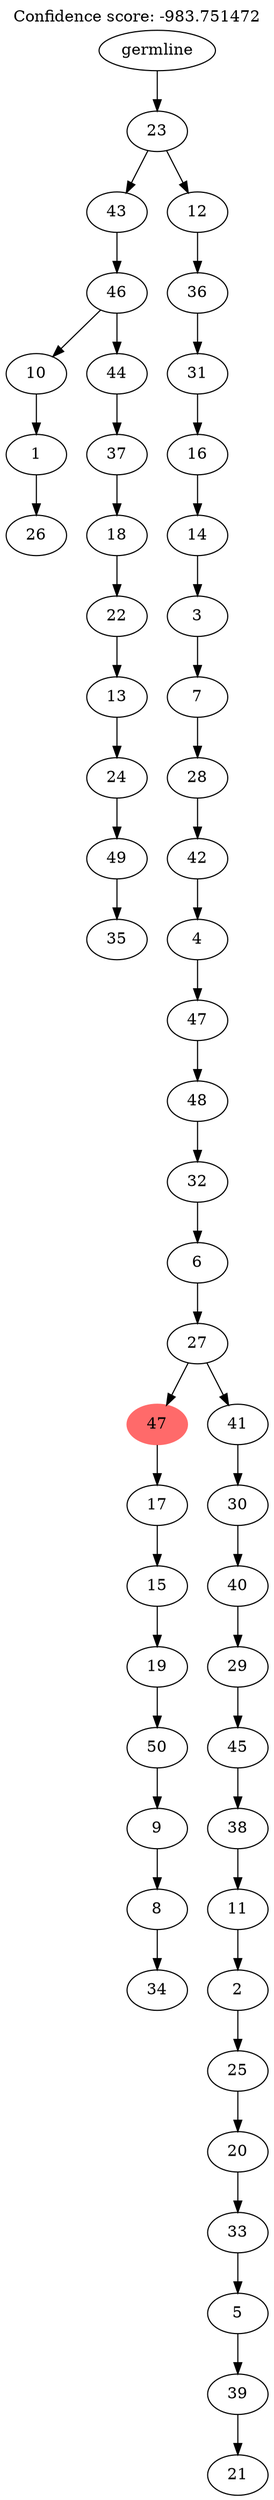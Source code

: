 digraph g {
	"50" -> "51";
	"51" [label="26"];
	"49" -> "50";
	"50" [label="1"];
	"47" -> "48";
	"48" [label="35"];
	"46" -> "47";
	"47" [label="49"];
	"45" -> "46";
	"46" [label="24"];
	"44" -> "45";
	"45" [label="13"];
	"43" -> "44";
	"44" [label="22"];
	"42" -> "43";
	"43" [label="18"];
	"41" -> "42";
	"42" [label="37"];
	"40" -> "41";
	"41" [label="44"];
	"40" -> "49";
	"49" [label="10"];
	"39" -> "40";
	"40" [label="46"];
	"37" -> "38";
	"38" [label="34"];
	"36" -> "37";
	"37" [label="8"];
	"35" -> "36";
	"36" [label="9"];
	"34" -> "35";
	"35" [label="50"];
	"33" -> "34";
	"34" [label="19"];
	"32" -> "33";
	"33" [label="15"];
	"31" -> "32";
	"32" [label="17"];
	"29" -> "30";
	"30" [label="21"];
	"28" -> "29";
	"29" [label="39"];
	"27" -> "28";
	"28" [label="5"];
	"26" -> "27";
	"27" [label="33"];
	"25" -> "26";
	"26" [label="20"];
	"24" -> "25";
	"25" [label="25"];
	"23" -> "24";
	"24" [label="2"];
	"22" -> "23";
	"23" [label="11"];
	"21" -> "22";
	"22" [label="38"];
	"20" -> "21";
	"21" [label="45"];
	"19" -> "20";
	"20" [label="29"];
	"18" -> "19";
	"19" [label="40"];
	"17" -> "18";
	"18" [label="30"];
	"16" -> "17";
	"17" [label="41"];
	"16" -> "31";
	"31" [color=indianred1, style=filled, label="47"];
	"15" -> "16";
	"16" [label="27"];
	"14" -> "15";
	"15" [label="6"];
	"13" -> "14";
	"14" [label="32"];
	"12" -> "13";
	"13" [label="48"];
	"11" -> "12";
	"12" [label="47"];
	"10" -> "11";
	"11" [label="4"];
	"9" -> "10";
	"10" [label="42"];
	"8" -> "9";
	"9" [label="28"];
	"7" -> "8";
	"8" [label="7"];
	"6" -> "7";
	"7" [label="3"];
	"5" -> "6";
	"6" [label="14"];
	"4" -> "5";
	"5" [label="16"];
	"3" -> "4";
	"4" [label="31"];
	"2" -> "3";
	"3" [label="36"];
	"1" -> "2";
	"2" [label="12"];
	"1" -> "39";
	"39" [label="43"];
	"0" -> "1";
	"1" [label="23"];
	"0" [label="germline"];
	labelloc="t";
	label="Confidence score: -983.751472";
}
